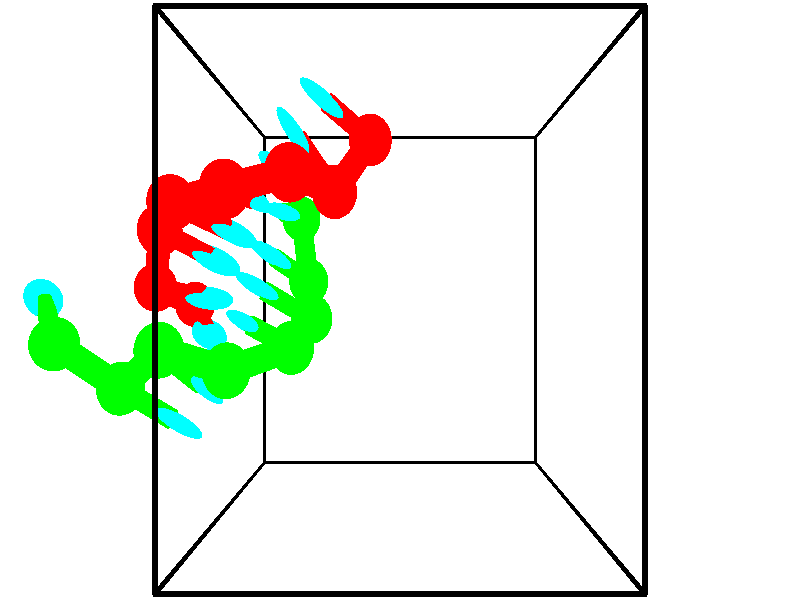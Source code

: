 // switches for output
#declare DRAW_BASES = 1; // possible values are 0, 1; only relevant for DNA ribbons
#declare DRAW_BASES_TYPE = 3; // possible values are 1, 2, 3; only relevant for DNA ribbons
#declare DRAW_FOG = 0; // set to 1 to enable fog

#include "colors.inc"

#include "transforms.inc"
background { rgb <1, 1, 1>}

#default {
   normal{
       ripples 0.25
       frequency 0.20
       turbulence 0.2
       lambda 5
   }
	finish {
		phong 0.1
		phong_size 40.
	}
}

// original window dimensions: 1024x640


// camera settings

camera {
	sky <-0, 1, 0>
	up <-0, 1, 0>
	right 1.6 * <1, 0, 0>
	location <2.5, 2.5, 11.1562>
	look_at <2.5, 2.5, 2.5>
	direction <0, 0, -8.6562>
	angle 67.0682
}


# declare cpy_camera_pos = <2.5, 2.5, 11.1562>;
# if (DRAW_FOG = 1)
fog {
	fog_type 2
	up vnormalize(cpy_camera_pos)
	color rgbt<1,1,1,0.3>
	distance 1e-5
	fog_alt 3e-3
	fog_offset 4
}
# end


// LIGHTS

# declare lum = 6;
global_settings {
	ambient_light rgb lum * <0.05, 0.05, 0.05>
	max_trace_level 15
}# declare cpy_direct_light_amount = 0.25;
light_source
{	1000 * <-1, -1, 1>,
	rgb lum * cpy_direct_light_amount
	parallel
}

light_source
{	1000 * <1, 1, -1>,
	rgb lum * cpy_direct_light_amount
	parallel
}

// strand 0

// nucleotide -1

// particle -1
sphere {
	<2.153468, 4.059654, 4.092254> 0.250000
	pigment { color rgbt <1,0,0,0> }
	no_shadow
}
cylinder {
	<1.859993, 4.233715, 4.301001>,  <1.683908, 4.338151, 4.426249>, 0.100000
	pigment { color rgbt <1,0,0,0> }
	no_shadow
}
cylinder {
	<1.859993, 4.233715, 4.301001>,  <2.153468, 4.059654, 4.092254>, 0.100000
	pigment { color rgbt <1,0,0,0> }
	no_shadow
}

// particle -1
sphere {
	<1.859993, 4.233715, 4.301001> 0.100000
	pigment { color rgbt <1,0,0,0> }
	no_shadow
}
sphere {
	0, 1
	scale<0.080000,0.200000,0.300000>
	matrix <-0.596768, -0.779919, -0.188666,
		0.324915, -0.449855, 0.831902,
		-0.733688, 0.435153, 0.521866,
		1.639886, 4.364261, 4.457561>
	pigment { color rgbt <0,1,1,0> }
	no_shadow
}
cylinder {
	<1.772658, 3.500947, 4.446381>,  <2.153468, 4.059654, 4.092254>, 0.130000
	pigment { color rgbt <1,0,0,0> }
	no_shadow
}

// nucleotide -1

// particle -1
sphere {
	<1.772658, 3.500947, 4.446381> 0.250000
	pigment { color rgbt <1,0,0,0> }
	no_shadow
}
cylinder {
	<1.520050, 3.811079, 4.449118>,  <1.368485, 3.997158, 4.450759>, 0.100000
	pigment { color rgbt <1,0,0,0> }
	no_shadow
}
cylinder {
	<1.520050, 3.811079, 4.449118>,  <1.772658, 3.500947, 4.446381>, 0.100000
	pigment { color rgbt <1,0,0,0> }
	no_shadow
}

// particle -1
sphere {
	<1.520050, 3.811079, 4.449118> 0.100000
	pigment { color rgbt <1,0,0,0> }
	no_shadow
}
sphere {
	0, 1
	scale<0.080000,0.200000,0.300000>
	matrix <-0.774402, -0.631154, 0.044104,
		0.038513, 0.022555, 0.999003,
		-0.631520, 0.775329, 0.006841,
		1.330594, 4.043678, 4.451170>
	pigment { color rgbt <0,1,1,0> }
	no_shadow
}
cylinder {
	<1.381301, 3.572874, 5.058330>,  <1.772658, 3.500947, 4.446381>, 0.130000
	pigment { color rgbt <1,0,0,0> }
	no_shadow
}

// nucleotide -1

// particle -1
sphere {
	<1.381301, 3.572874, 5.058330> 0.250000
	pigment { color rgbt <1,0,0,0> }
	no_shadow
}
cylinder {
	<1.224728, 3.673140, 4.704166>,  <1.130784, 3.733299, 4.491668>, 0.100000
	pigment { color rgbt <1,0,0,0> }
	no_shadow
}
cylinder {
	<1.224728, 3.673140, 4.704166>,  <1.381301, 3.572874, 5.058330>, 0.100000
	pigment { color rgbt <1,0,0,0> }
	no_shadow
}

// particle -1
sphere {
	<1.224728, 3.673140, 4.704166> 0.100000
	pigment { color rgbt <1,0,0,0> }
	no_shadow
}
sphere {
	0, 1
	scale<0.080000,0.200000,0.300000>
	matrix <-0.555010, -0.831785, 0.009882,
		-0.733992, 0.495279, 0.464709,
		-0.391433, 0.250665, -0.885408,
		1.107298, 3.748339, 4.438544>
	pigment { color rgbt <0,1,1,0> }
	no_shadow
}
cylinder {
	<0.741270, 3.428202, 5.100473>,  <1.381301, 3.572874, 5.058330>, 0.130000
	pigment { color rgbt <1,0,0,0> }
	no_shadow
}

// nucleotide -1

// particle -1
sphere {
	<0.741270, 3.428202, 5.100473> 0.250000
	pigment { color rgbt <1,0,0,0> }
	no_shadow
}
cylinder {
	<0.811295, 3.437290, 4.706755>,  <0.853309, 3.442743, 4.470524>, 0.100000
	pigment { color rgbt <1,0,0,0> }
	no_shadow
}
cylinder {
	<0.811295, 3.437290, 4.706755>,  <0.741270, 3.428202, 5.100473>, 0.100000
	pigment { color rgbt <1,0,0,0> }
	no_shadow
}

// particle -1
sphere {
	<0.811295, 3.437290, 4.706755> 0.100000
	pigment { color rgbt <1,0,0,0> }
	no_shadow
}
sphere {
	0, 1
	scale<0.080000,0.200000,0.300000>
	matrix <-0.552151, -0.825458, -0.117256,
		-0.815158, 0.564007, -0.131960,
		0.175061, 0.022720, -0.984295,
		0.863813, 3.444106, 4.411466>
	pigment { color rgbt <0,1,1,0> }
	no_shadow
}
cylinder {
	<0.057981, 3.368170, 4.704133>,  <0.741270, 3.428202, 5.100473>, 0.130000
	pigment { color rgbt <1,0,0,0> }
	no_shadow
}

// nucleotide -1

// particle -1
sphere {
	<0.057981, 3.368170, 4.704133> 0.250000
	pigment { color rgbt <1,0,0,0> }
	no_shadow
}
cylinder {
	<0.374058, 3.238117, 4.496330>,  <0.563704, 3.160085, 4.371649>, 0.100000
	pigment { color rgbt <1,0,0,0> }
	no_shadow
}
cylinder {
	<0.374058, 3.238117, 4.496330>,  <0.057981, 3.368170, 4.704133>, 0.100000
	pigment { color rgbt <1,0,0,0> }
	no_shadow
}

// particle -1
sphere {
	<0.374058, 3.238117, 4.496330> 0.100000
	pigment { color rgbt <1,0,0,0> }
	no_shadow
}
sphere {
	0, 1
	scale<0.080000,0.200000,0.300000>
	matrix <-0.523396, -0.799007, -0.296049,
		-0.318833, 0.505842, -0.801542,
		0.790191, -0.325133, -0.519506,
		0.611115, 3.140577, 4.340478>
	pigment { color rgbt <0,1,1,0> }
	no_shadow
}
cylinder {
	<-0.321280, 3.183763, 4.062990>,  <0.057981, 3.368170, 4.704133>, 0.130000
	pigment { color rgbt <1,0,0,0> }
	no_shadow
}

// nucleotide -1

// particle -1
sphere {
	<-0.321280, 3.183763, 4.062990> 0.250000
	pigment { color rgbt <1,0,0,0> }
	no_shadow
}
cylinder {
	<0.040722, 3.019917, 4.017069>,  <0.257923, 2.921609, 3.989516>, 0.100000
	pigment { color rgbt <1,0,0,0> }
	no_shadow
}
cylinder {
	<0.040722, 3.019917, 4.017069>,  <-0.321280, 3.183763, 4.062990>, 0.100000
	pigment { color rgbt <1,0,0,0> }
	no_shadow
}

// particle -1
sphere {
	<0.040722, 3.019917, 4.017069> 0.100000
	pigment { color rgbt <1,0,0,0> }
	no_shadow
}
sphere {
	0, 1
	scale<0.080000,0.200000,0.300000>
	matrix <-0.416964, -0.800670, -0.430195,
		0.084296, 0.437198, -0.895406,
		0.905006, -0.409616, -0.114803,
		0.312224, 2.897032, 3.982628>
	pigment { color rgbt <0,1,1,0> }
	no_shadow
}
cylinder {
	<-0.516245, 2.628117, 3.698827>,  <-0.321280, 3.183763, 4.062990>, 0.130000
	pigment { color rgbt <1,0,0,0> }
	no_shadow
}

// nucleotide -1

// particle -1
sphere {
	<-0.516245, 2.628117, 3.698827> 0.250000
	pigment { color rgbt <1,0,0,0> }
	no_shadow
}
cylinder {
	<-0.124348, 2.566059, 3.749474>,  <0.110791, 2.528824, 3.779861>, 0.100000
	pigment { color rgbt <1,0,0,0> }
	no_shadow
}
cylinder {
	<-0.124348, 2.566059, 3.749474>,  <-0.516245, 2.628117, 3.698827>, 0.100000
	pigment { color rgbt <1,0,0,0> }
	no_shadow
}

// particle -1
sphere {
	<-0.124348, 2.566059, 3.749474> 0.100000
	pigment { color rgbt <1,0,0,0> }
	no_shadow
}
sphere {
	0, 1
	scale<0.080000,0.200000,0.300000>
	matrix <-0.088816, -0.903342, -0.419626,
		0.179480, 0.399880, -0.898823,
		0.979744, -0.155145, 0.126616,
		0.169576, 2.519516, 3.787458>
	pigment { color rgbt <0,1,1,0> }
	no_shadow
}
cylinder {
	<-0.217863, 2.450625, 3.143471>,  <-0.516245, 2.628117, 3.698827>, 0.130000
	pigment { color rgbt <1,0,0,0> }
	no_shadow
}

// nucleotide -1

// particle -1
sphere {
	<-0.217863, 2.450625, 3.143471> 0.250000
	pigment { color rgbt <1,0,0,0> }
	no_shadow
}
cylinder {
	<-0.016476, 2.279011, 3.443457>,  <0.104357, 2.176042, 3.623448>, 0.100000
	pigment { color rgbt <1,0,0,0> }
	no_shadow
}
cylinder {
	<-0.016476, 2.279011, 3.443457>,  <-0.217863, 2.450625, 3.143471>, 0.100000
	pigment { color rgbt <1,0,0,0> }
	no_shadow
}

// particle -1
sphere {
	<-0.016476, 2.279011, 3.443457> 0.100000
	pigment { color rgbt <1,0,0,0> }
	no_shadow
}
sphere {
	0, 1
	scale<0.080000,0.200000,0.300000>
	matrix <-0.194928, -0.902026, -0.385166,
		0.841737, 0.047730, -0.537773,
		0.503470, -0.429035, 0.749965,
		0.134565, 2.150300, 3.668446>
	pigment { color rgbt <0,1,1,0> }
	no_shadow
}
// strand 1

// nucleotide -1

// particle -1
sphere {
	<-1.313606, 2.093642, 4.491060> 0.250000
	pigment { color rgbt <0,1,0,0> }
	no_shadow
}
cylinder {
	<-1.524315, 2.336090, 4.252689>,  <-1.650740, 2.481559, 4.109667>, 0.100000
	pigment { color rgbt <0,1,0,0> }
	no_shadow
}
cylinder {
	<-1.524315, 2.336090, 4.252689>,  <-1.313606, 2.093642, 4.491060>, 0.100000
	pigment { color rgbt <0,1,0,0> }
	no_shadow
}

// particle -1
sphere {
	<-1.524315, 2.336090, 4.252689> 0.100000
	pigment { color rgbt <0,1,0,0> }
	no_shadow
}
sphere {
	0, 1
	scale<0.080000,0.200000,0.300000>
	matrix <-0.337732, -0.792618, -0.507636,
		-0.780030, -0.066145, 0.622236,
		-0.526772, 0.606120, -0.595927,
		-1.682347, 2.517926, 4.073911>
	pigment { color rgbt <0,1,1,0> }
	no_shadow
}
cylinder {
	<-0.632515, 1.671158, 4.378370>,  <-1.313606, 2.093642, 4.491060>, 0.130000
	pigment { color rgbt <0,1,0,0> }
	no_shadow
}

// nucleotide -1

// particle -1
sphere {
	<-0.632515, 1.671158, 4.378370> 0.250000
	pigment { color rgbt <0,1,0,0> }
	no_shadow
}
cylinder {
	<-0.282928, 1.481777, 4.334505>,  <-0.073176, 1.368149, 4.308186>, 0.100000
	pigment { color rgbt <0,1,0,0> }
	no_shadow
}
cylinder {
	<-0.282928, 1.481777, 4.334505>,  <-0.632515, 1.671158, 4.378370>, 0.100000
	pigment { color rgbt <0,1,0,0> }
	no_shadow
}

// particle -1
sphere {
	<-0.282928, 1.481777, 4.334505> 0.100000
	pigment { color rgbt <0,1,0,0> }
	no_shadow
}
sphere {
	0, 1
	scale<0.080000,0.200000,0.300000>
	matrix <0.432831, 0.860913, -0.267370,
		0.220997, 0.186208, 0.957333,
		0.873967, -0.473451, -0.109662,
		-0.020738, 1.339742, 4.301606>
	pigment { color rgbt <0,1,1,0> }
	no_shadow
}
cylinder {
	<-0.056841, 2.056487, 4.749359>,  <-0.632515, 1.671158, 4.378370>, 0.130000
	pigment { color rgbt <0,1,0,0> }
	no_shadow
}

// nucleotide -1

// particle -1
sphere {
	<-0.056841, 2.056487, 4.749359> 0.250000
	pigment { color rgbt <0,1,0,0> }
	no_shadow
}
cylinder {
	<0.119171, 1.839481, 4.463127>,  <0.224778, 1.709278, 4.291388>, 0.100000
	pigment { color rgbt <0,1,0,0> }
	no_shadow
}
cylinder {
	<0.119171, 1.839481, 4.463127>,  <-0.056841, 2.056487, 4.749359>, 0.100000
	pigment { color rgbt <0,1,0,0> }
	no_shadow
}

// particle -1
sphere {
	<0.119171, 1.839481, 4.463127> 0.100000
	pigment { color rgbt <0,1,0,0> }
	no_shadow
}
sphere {
	0, 1
	scale<0.080000,0.200000,0.300000>
	matrix <0.589413, 0.775682, -0.225634,
		0.677471, -0.322486, 0.661087,
		0.440029, -0.542514, -0.715579,
		0.251180, 1.676727, 4.248454>
	pigment { color rgbt <0,1,1,0> }
	no_shadow
}
cylinder {
	<0.659526, 1.874555, 4.750419>,  <-0.056841, 2.056487, 4.749359>, 0.130000
	pigment { color rgbt <0,1,0,0> }
	no_shadow
}

// nucleotide -1

// particle -1
sphere {
	<0.659526, 1.874555, 4.750419> 0.250000
	pigment { color rgbt <0,1,0,0> }
	no_shadow
}
cylinder {
	<0.527489, 1.920132, 4.375601>,  <0.448266, 1.947477, 4.150710>, 0.100000
	pigment { color rgbt <0,1,0,0> }
	no_shadow
}
cylinder {
	<0.527489, 1.920132, 4.375601>,  <0.659526, 1.874555, 4.750419>, 0.100000
	pigment { color rgbt <0,1,0,0> }
	no_shadow
}

// particle -1
sphere {
	<0.527489, 1.920132, 4.375601> 0.100000
	pigment { color rgbt <0,1,0,0> }
	no_shadow
}
sphere {
	0, 1
	scale<0.080000,0.200000,0.300000>
	matrix <0.525343, 0.846922, -0.082081,
		0.784253, -0.519365, -0.339422,
		-0.330094, 0.113941, -0.937046,
		0.428461, 1.954314, 4.094487>
	pigment { color rgbt <0,1,1,0> }
	no_shadow
}
cylinder {
	<1.289367, 2.054308, 4.414913>,  <0.659526, 1.874555, 4.750419>, 0.130000
	pigment { color rgbt <0,1,0,0> }
	no_shadow
}

// nucleotide -1

// particle -1
sphere {
	<1.289367, 2.054308, 4.414913> 0.250000
	pigment { color rgbt <0,1,0,0> }
	no_shadow
}
cylinder {
	<0.957802, 2.177631, 4.228216>,  <0.758863, 2.251626, 4.116198>, 0.100000
	pigment { color rgbt <0,1,0,0> }
	no_shadow
}
cylinder {
	<0.957802, 2.177631, 4.228216>,  <1.289367, 2.054308, 4.414913>, 0.100000
	pigment { color rgbt <0,1,0,0> }
	no_shadow
}

// particle -1
sphere {
	<0.957802, 2.177631, 4.228216> 0.100000
	pigment { color rgbt <0,1,0,0> }
	no_shadow
}
sphere {
	0, 1
	scale<0.080000,0.200000,0.300000>
	matrix <0.425417, 0.889244, -0.168125,
		0.363213, -0.337921, -0.868266,
		-0.828913, 0.308309, -0.466742,
		0.709128, 2.270124, 4.088193>
	pigment { color rgbt <0,1,1,0> }
	no_shadow
}
cylinder {
	<1.429088, 2.310619, 3.851455>,  <1.289367, 2.054308, 4.414913>, 0.130000
	pigment { color rgbt <0,1,0,0> }
	no_shadow
}

// nucleotide -1

// particle -1
sphere {
	<1.429088, 2.310619, 3.851455> 0.250000
	pigment { color rgbt <0,1,0,0> }
	no_shadow
}
cylinder {
	<1.075462, 2.490215, 3.903358>,  <0.863287, 2.597973, 3.934501>, 0.100000
	pigment { color rgbt <0,1,0,0> }
	no_shadow
}
cylinder {
	<1.075462, 2.490215, 3.903358>,  <1.429088, 2.310619, 3.851455>, 0.100000
	pigment { color rgbt <0,1,0,0> }
	no_shadow
}

// particle -1
sphere {
	<1.075462, 2.490215, 3.903358> 0.100000
	pigment { color rgbt <0,1,0,0> }
	no_shadow
}
sphere {
	0, 1
	scale<0.080000,0.200000,0.300000>
	matrix <0.428013, 0.889305, -0.161060,
		-0.187710, -0.086849, -0.978377,
		-0.884064, 0.448991, 0.129760,
		0.810243, 2.624913, 3.942286>
	pigment { color rgbt <0,1,1,0> }
	no_shadow
}
cylinder {
	<1.317883, 2.697970, 3.327441>,  <1.429088, 2.310619, 3.851455>, 0.130000
	pigment { color rgbt <0,1,0,0> }
	no_shadow
}

// nucleotide -1

// particle -1
sphere {
	<1.317883, 2.697970, 3.327441> 0.250000
	pigment { color rgbt <0,1,0,0> }
	no_shadow
}
cylinder {
	<1.105087, 2.842365, 3.633820>,  <0.977410, 2.929003, 3.817647>, 0.100000
	pigment { color rgbt <0,1,0,0> }
	no_shadow
}
cylinder {
	<1.105087, 2.842365, 3.633820>,  <1.317883, 2.697970, 3.327441>, 0.100000
	pigment { color rgbt <0,1,0,0> }
	no_shadow
}

// particle -1
sphere {
	<1.105087, 2.842365, 3.633820> 0.100000
	pigment { color rgbt <0,1,0,0> }
	no_shadow
}
sphere {
	0, 1
	scale<0.080000,0.200000,0.300000>
	matrix <0.394299, 0.906124, -0.153193,
		-0.749343, 0.220515, -0.624386,
		-0.531990, 0.360989, 0.765946,
		0.945490, 2.950662, 3.863603>
	pigment { color rgbt <0,1,1,0> }
	no_shadow
}
cylinder {
	<1.185808, 3.400338, 3.103681>,  <1.317883, 2.697970, 3.327441>, 0.130000
	pigment { color rgbt <0,1,0,0> }
	no_shadow
}

// nucleotide -1

// particle -1
sphere {
	<1.185808, 3.400338, 3.103681> 0.250000
	pigment { color rgbt <0,1,0,0> }
	no_shadow
}
cylinder {
	<1.120872, 3.397621, 3.498365>,  <1.081911, 3.395991, 3.735176>, 0.100000
	pigment { color rgbt <0,1,0,0> }
	no_shadow
}
cylinder {
	<1.120872, 3.397621, 3.498365>,  <1.185808, 3.400338, 3.103681>, 0.100000
	pigment { color rgbt <0,1,0,0> }
	no_shadow
}

// particle -1
sphere {
	<1.120872, 3.397621, 3.498365> 0.100000
	pigment { color rgbt <0,1,0,0> }
	no_shadow
}
sphere {
	0, 1
	scale<0.080000,0.200000,0.300000>
	matrix <0.217134, 0.975219, 0.042437,
		-0.962548, 0.221138, -0.156841,
		-0.162339, -0.006792, 0.986712,
		1.072171, 3.395583, 3.794379>
	pigment { color rgbt <0,1,1,0> }
	no_shadow
}
// box output
cylinder {
	<0.000000, 0.000000, 0.000000>,  <5.000000, 0.000000, 0.000000>, 0.025000
	pigment { color rgbt <0,0,0,0> }
	no_shadow
}
cylinder {
	<0.000000, 0.000000, 0.000000>,  <0.000000, 5.000000, 0.000000>, 0.025000
	pigment { color rgbt <0,0,0,0> }
	no_shadow
}
cylinder {
	<0.000000, 0.000000, 0.000000>,  <0.000000, 0.000000, 5.000000>, 0.025000
	pigment { color rgbt <0,0,0,0> }
	no_shadow
}
cylinder {
	<5.000000, 5.000000, 5.000000>,  <0.000000, 5.000000, 5.000000>, 0.025000
	pigment { color rgbt <0,0,0,0> }
	no_shadow
}
cylinder {
	<5.000000, 5.000000, 5.000000>,  <5.000000, 0.000000, 5.000000>, 0.025000
	pigment { color rgbt <0,0,0,0> }
	no_shadow
}
cylinder {
	<5.000000, 5.000000, 5.000000>,  <5.000000, 5.000000, 0.000000>, 0.025000
	pigment { color rgbt <0,0,0,0> }
	no_shadow
}
cylinder {
	<0.000000, 0.000000, 5.000000>,  <0.000000, 5.000000, 5.000000>, 0.025000
	pigment { color rgbt <0,0,0,0> }
	no_shadow
}
cylinder {
	<0.000000, 0.000000, 5.000000>,  <5.000000, 0.000000, 5.000000>, 0.025000
	pigment { color rgbt <0,0,0,0> }
	no_shadow
}
cylinder {
	<5.000000, 5.000000, 0.000000>,  <0.000000, 5.000000, 0.000000>, 0.025000
	pigment { color rgbt <0,0,0,0> }
	no_shadow
}
cylinder {
	<5.000000, 5.000000, 0.000000>,  <5.000000, 0.000000, 0.000000>, 0.025000
	pigment { color rgbt <0,0,0,0> }
	no_shadow
}
cylinder {
	<5.000000, 0.000000, 5.000000>,  <5.000000, 0.000000, 0.000000>, 0.025000
	pigment { color rgbt <0,0,0,0> }
	no_shadow
}
cylinder {
	<0.000000, 5.000000, 0.000000>,  <0.000000, 5.000000, 5.000000>, 0.025000
	pigment { color rgbt <0,0,0,0> }
	no_shadow
}
// end of box output
